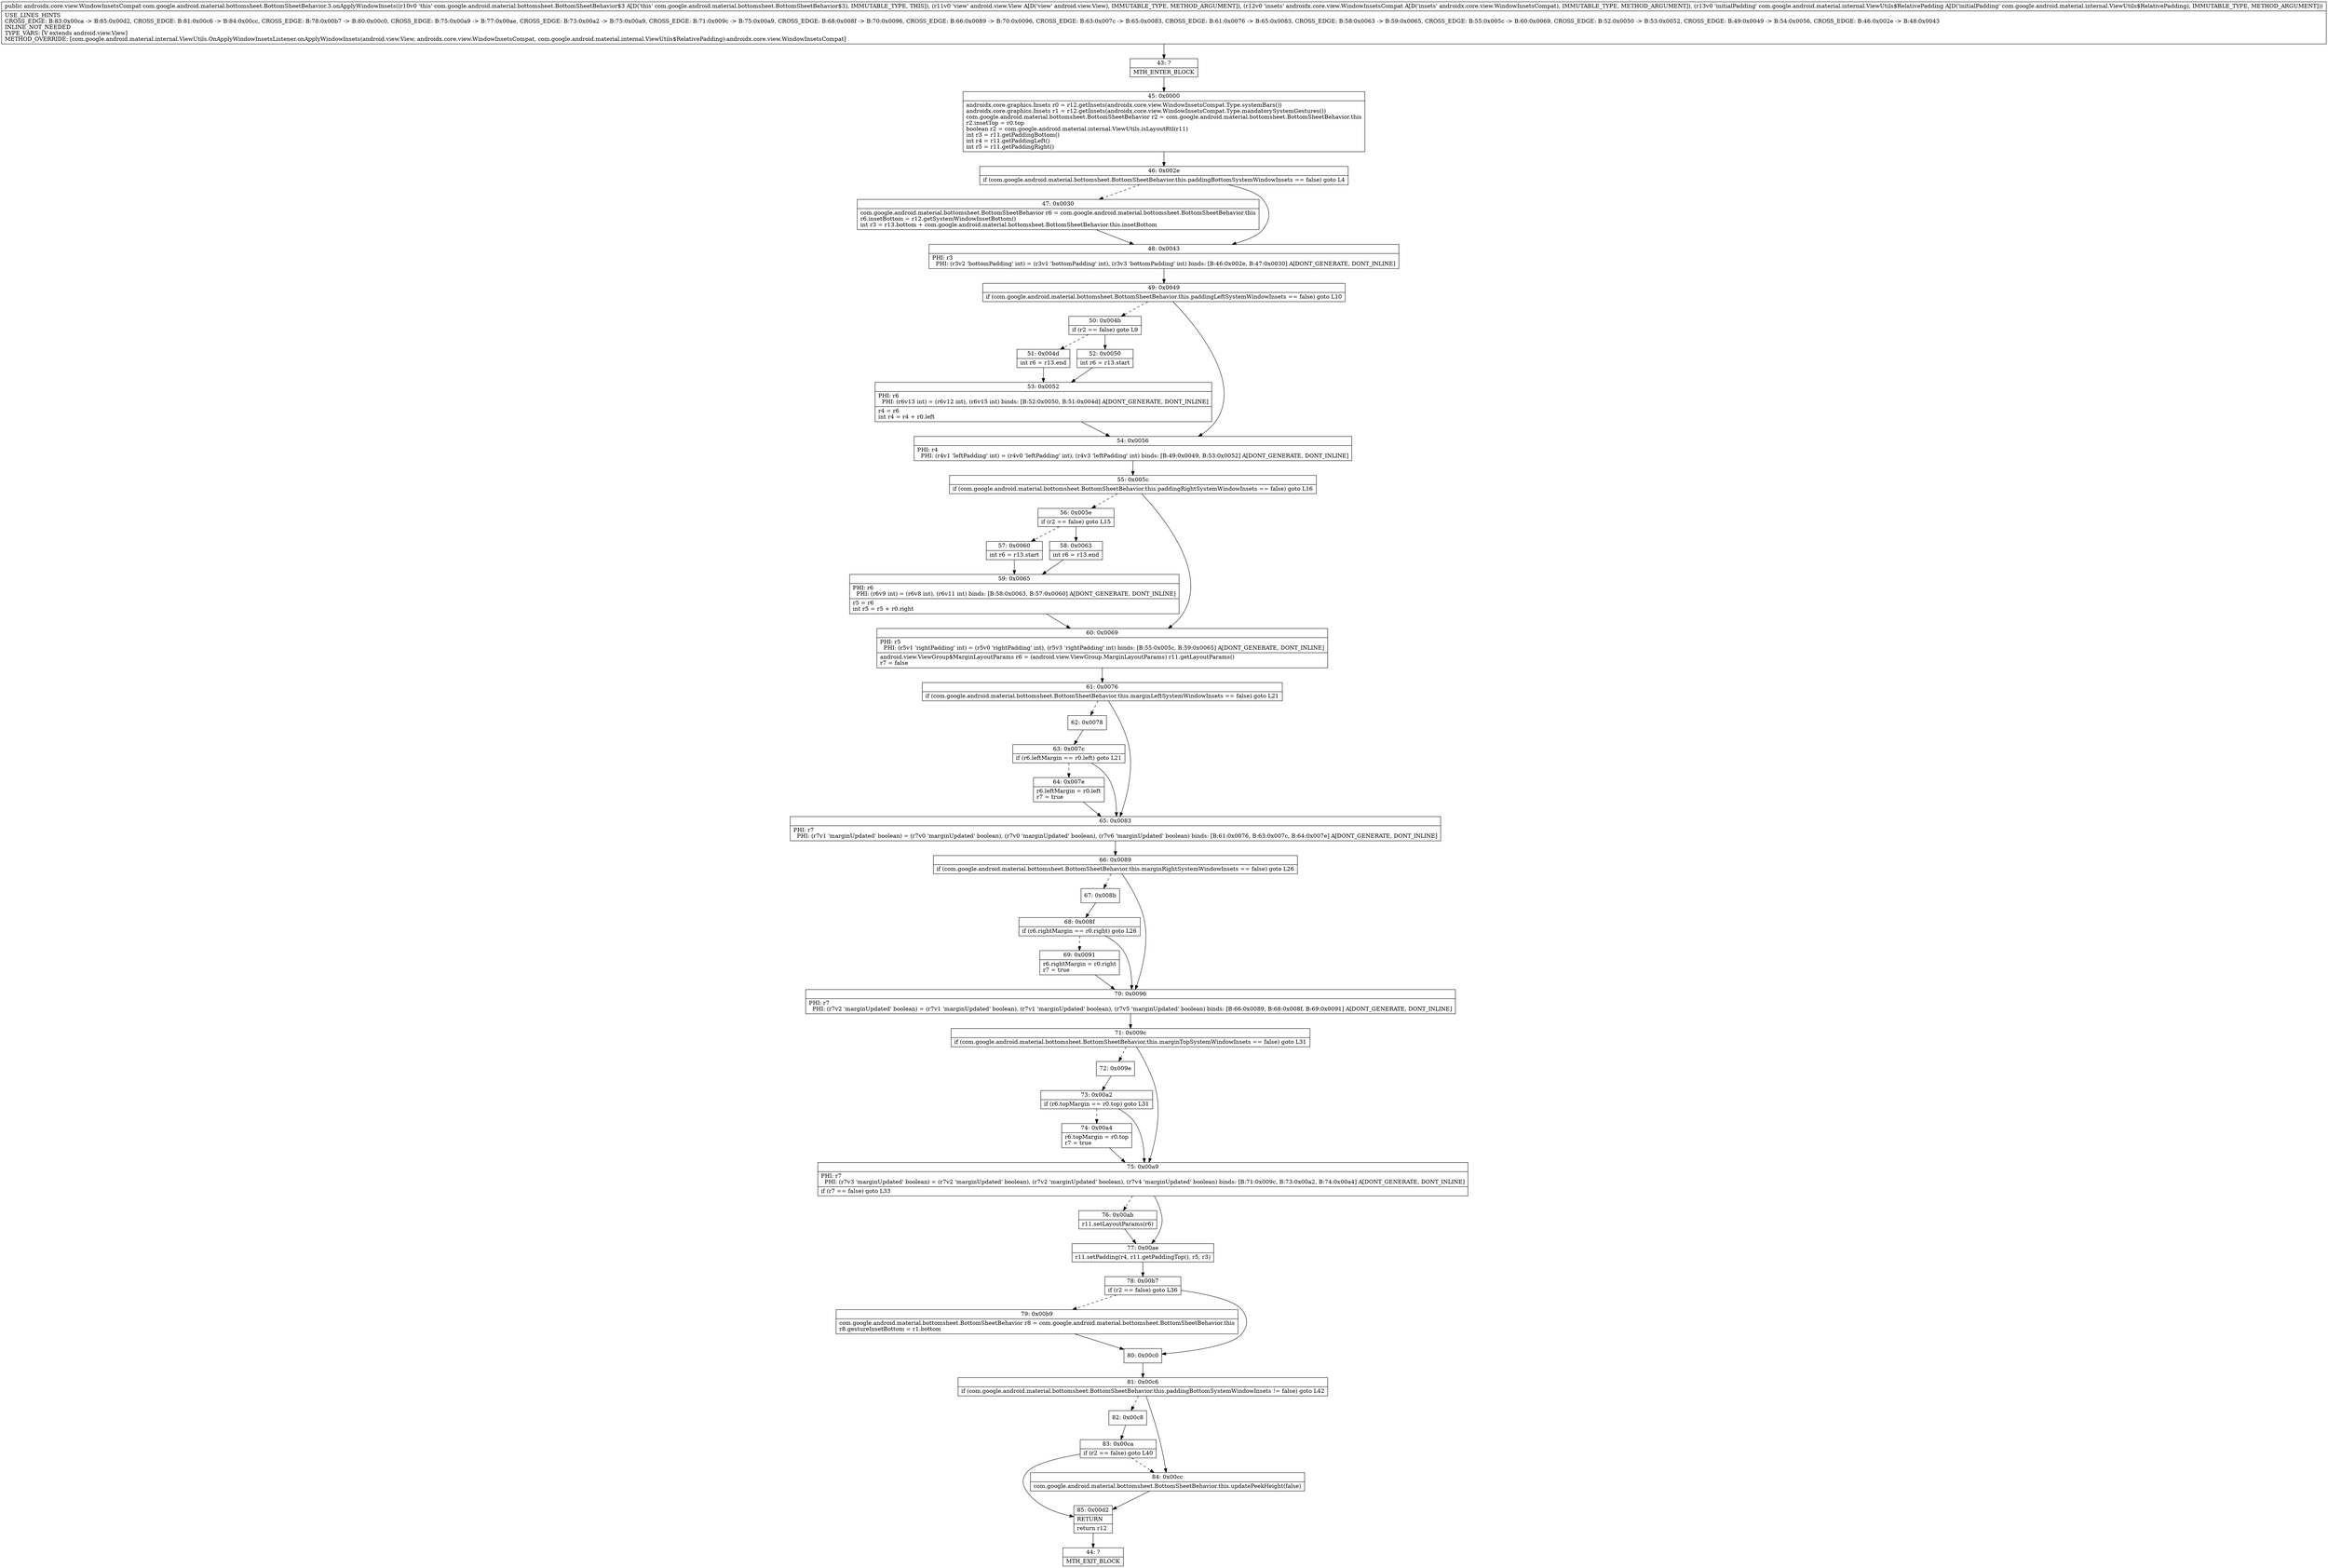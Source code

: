 digraph "CFG forcom.google.android.material.bottomsheet.BottomSheetBehavior.3.onApplyWindowInsets(Landroid\/view\/View;Landroidx\/core\/view\/WindowInsetsCompat;Lcom\/google\/android\/material\/internal\/ViewUtils$RelativePadding;)Landroidx\/core\/view\/WindowInsetsCompat;" {
Node_43 [shape=record,label="{43\:\ ?|MTH_ENTER_BLOCK\l}"];
Node_45 [shape=record,label="{45\:\ 0x0000|androidx.core.graphics.Insets r0 = r12.getInsets(androidx.core.view.WindowInsetsCompat.Type.systemBars())\landroidx.core.graphics.Insets r1 = r12.getInsets(androidx.core.view.WindowInsetsCompat.Type.mandatorySystemGestures())\lcom.google.android.material.bottomsheet.BottomSheetBehavior r2 = com.google.android.material.bottomsheet.BottomSheetBehavior.this\lr2.insetTop = r0.top\lboolean r2 = com.google.android.material.internal.ViewUtils.isLayoutRtl(r11)\lint r3 = r11.getPaddingBottom()\lint r4 = r11.getPaddingLeft()\lint r5 = r11.getPaddingRight()\l}"];
Node_46 [shape=record,label="{46\:\ 0x002e|if (com.google.android.material.bottomsheet.BottomSheetBehavior.this.paddingBottomSystemWindowInsets == false) goto L4\l}"];
Node_47 [shape=record,label="{47\:\ 0x0030|com.google.android.material.bottomsheet.BottomSheetBehavior r6 = com.google.android.material.bottomsheet.BottomSheetBehavior.this\lr6.insetBottom = r12.getSystemWindowInsetBottom()\lint r3 = r13.bottom + com.google.android.material.bottomsheet.BottomSheetBehavior.this.insetBottom\l}"];
Node_48 [shape=record,label="{48\:\ 0x0043|PHI: r3 \l  PHI: (r3v2 'bottomPadding' int) = (r3v1 'bottomPadding' int), (r3v3 'bottomPadding' int) binds: [B:46:0x002e, B:47:0x0030] A[DONT_GENERATE, DONT_INLINE]\l}"];
Node_49 [shape=record,label="{49\:\ 0x0049|if (com.google.android.material.bottomsheet.BottomSheetBehavior.this.paddingLeftSystemWindowInsets == false) goto L10\l}"];
Node_50 [shape=record,label="{50\:\ 0x004b|if (r2 == false) goto L9\l}"];
Node_51 [shape=record,label="{51\:\ 0x004d|int r6 = r13.end\l}"];
Node_53 [shape=record,label="{53\:\ 0x0052|PHI: r6 \l  PHI: (r6v13 int) = (r6v12 int), (r6v15 int) binds: [B:52:0x0050, B:51:0x004d] A[DONT_GENERATE, DONT_INLINE]\l|r4 = r6\lint r4 = r4 + r0.left\l}"];
Node_52 [shape=record,label="{52\:\ 0x0050|int r6 = r13.start\l}"];
Node_54 [shape=record,label="{54\:\ 0x0056|PHI: r4 \l  PHI: (r4v1 'leftPadding' int) = (r4v0 'leftPadding' int), (r4v3 'leftPadding' int) binds: [B:49:0x0049, B:53:0x0052] A[DONT_GENERATE, DONT_INLINE]\l}"];
Node_55 [shape=record,label="{55\:\ 0x005c|if (com.google.android.material.bottomsheet.BottomSheetBehavior.this.paddingRightSystemWindowInsets == false) goto L16\l}"];
Node_56 [shape=record,label="{56\:\ 0x005e|if (r2 == false) goto L15\l}"];
Node_57 [shape=record,label="{57\:\ 0x0060|int r6 = r13.start\l}"];
Node_59 [shape=record,label="{59\:\ 0x0065|PHI: r6 \l  PHI: (r6v9 int) = (r6v8 int), (r6v11 int) binds: [B:58:0x0063, B:57:0x0060] A[DONT_GENERATE, DONT_INLINE]\l|r5 = r6\lint r5 = r5 + r0.right\l}"];
Node_58 [shape=record,label="{58\:\ 0x0063|int r6 = r13.end\l}"];
Node_60 [shape=record,label="{60\:\ 0x0069|PHI: r5 \l  PHI: (r5v1 'rightPadding' int) = (r5v0 'rightPadding' int), (r5v3 'rightPadding' int) binds: [B:55:0x005c, B:59:0x0065] A[DONT_GENERATE, DONT_INLINE]\l|android.view.ViewGroup$MarginLayoutParams r6 = (android.view.ViewGroup.MarginLayoutParams) r11.getLayoutParams()\lr7 = false\l}"];
Node_61 [shape=record,label="{61\:\ 0x0076|if (com.google.android.material.bottomsheet.BottomSheetBehavior.this.marginLeftSystemWindowInsets == false) goto L21\l}"];
Node_62 [shape=record,label="{62\:\ 0x0078}"];
Node_63 [shape=record,label="{63\:\ 0x007c|if (r6.leftMargin == r0.left) goto L21\l}"];
Node_64 [shape=record,label="{64\:\ 0x007e|r6.leftMargin = r0.left\lr7 = true\l}"];
Node_65 [shape=record,label="{65\:\ 0x0083|PHI: r7 \l  PHI: (r7v1 'marginUpdated' boolean) = (r7v0 'marginUpdated' boolean), (r7v0 'marginUpdated' boolean), (r7v6 'marginUpdated' boolean) binds: [B:61:0x0076, B:63:0x007c, B:64:0x007e] A[DONT_GENERATE, DONT_INLINE]\l}"];
Node_66 [shape=record,label="{66\:\ 0x0089|if (com.google.android.material.bottomsheet.BottomSheetBehavior.this.marginRightSystemWindowInsets == false) goto L26\l}"];
Node_67 [shape=record,label="{67\:\ 0x008b}"];
Node_68 [shape=record,label="{68\:\ 0x008f|if (r6.rightMargin == r0.right) goto L26\l}"];
Node_69 [shape=record,label="{69\:\ 0x0091|r6.rightMargin = r0.right\lr7 = true\l}"];
Node_70 [shape=record,label="{70\:\ 0x0096|PHI: r7 \l  PHI: (r7v2 'marginUpdated' boolean) = (r7v1 'marginUpdated' boolean), (r7v1 'marginUpdated' boolean), (r7v5 'marginUpdated' boolean) binds: [B:66:0x0089, B:68:0x008f, B:69:0x0091] A[DONT_GENERATE, DONT_INLINE]\l}"];
Node_71 [shape=record,label="{71\:\ 0x009c|if (com.google.android.material.bottomsheet.BottomSheetBehavior.this.marginTopSystemWindowInsets == false) goto L31\l}"];
Node_72 [shape=record,label="{72\:\ 0x009e}"];
Node_73 [shape=record,label="{73\:\ 0x00a2|if (r6.topMargin == r0.top) goto L31\l}"];
Node_74 [shape=record,label="{74\:\ 0x00a4|r6.topMargin = r0.top\lr7 = true\l}"];
Node_75 [shape=record,label="{75\:\ 0x00a9|PHI: r7 \l  PHI: (r7v3 'marginUpdated' boolean) = (r7v2 'marginUpdated' boolean), (r7v2 'marginUpdated' boolean), (r7v4 'marginUpdated' boolean) binds: [B:71:0x009c, B:73:0x00a2, B:74:0x00a4] A[DONT_GENERATE, DONT_INLINE]\l|if (r7 == false) goto L33\l}"];
Node_76 [shape=record,label="{76\:\ 0x00ab|r11.setLayoutParams(r6)\l}"];
Node_77 [shape=record,label="{77\:\ 0x00ae|r11.setPadding(r4, r11.getPaddingTop(), r5, r3)\l}"];
Node_78 [shape=record,label="{78\:\ 0x00b7|if (r2 == false) goto L36\l}"];
Node_79 [shape=record,label="{79\:\ 0x00b9|com.google.android.material.bottomsheet.BottomSheetBehavior r8 = com.google.android.material.bottomsheet.BottomSheetBehavior.this\lr8.gestureInsetBottom = r1.bottom\l}"];
Node_80 [shape=record,label="{80\:\ 0x00c0}"];
Node_81 [shape=record,label="{81\:\ 0x00c6|if (com.google.android.material.bottomsheet.BottomSheetBehavior.this.paddingBottomSystemWindowInsets != false) goto L42\l}"];
Node_82 [shape=record,label="{82\:\ 0x00c8}"];
Node_83 [shape=record,label="{83\:\ 0x00ca|if (r2 == false) goto L40\l}"];
Node_85 [shape=record,label="{85\:\ 0x00d2|RETURN\l|return r12\l}"];
Node_44 [shape=record,label="{44\:\ ?|MTH_EXIT_BLOCK\l}"];
Node_84 [shape=record,label="{84\:\ 0x00cc|com.google.android.material.bottomsheet.BottomSheetBehavior.this.updatePeekHeight(false)\l}"];
MethodNode[shape=record,label="{public androidx.core.view.WindowInsetsCompat com.google.android.material.bottomsheet.BottomSheetBehavior.3.onApplyWindowInsets((r10v0 'this' com.google.android.material.bottomsheet.BottomSheetBehavior$3 A[D('this' com.google.android.material.bottomsheet.BottomSheetBehavior$3), IMMUTABLE_TYPE, THIS]), (r11v0 'view' android.view.View A[D('view' android.view.View), IMMUTABLE_TYPE, METHOD_ARGUMENT]), (r12v0 'insets' androidx.core.view.WindowInsetsCompat A[D('insets' androidx.core.view.WindowInsetsCompat), IMMUTABLE_TYPE, METHOD_ARGUMENT]), (r13v0 'initialPadding' com.google.android.material.internal.ViewUtils$RelativePadding A[D('initialPadding' com.google.android.material.internal.ViewUtils$RelativePadding), IMMUTABLE_TYPE, METHOD_ARGUMENT]))  | USE_LINES_HINTS\lCROSS_EDGE: B:83:0x00ca \-\> B:85:0x00d2, CROSS_EDGE: B:81:0x00c6 \-\> B:84:0x00cc, CROSS_EDGE: B:78:0x00b7 \-\> B:80:0x00c0, CROSS_EDGE: B:75:0x00a9 \-\> B:77:0x00ae, CROSS_EDGE: B:73:0x00a2 \-\> B:75:0x00a9, CROSS_EDGE: B:71:0x009c \-\> B:75:0x00a9, CROSS_EDGE: B:68:0x008f \-\> B:70:0x0096, CROSS_EDGE: B:66:0x0089 \-\> B:70:0x0096, CROSS_EDGE: B:63:0x007c \-\> B:65:0x0083, CROSS_EDGE: B:61:0x0076 \-\> B:65:0x0083, CROSS_EDGE: B:58:0x0063 \-\> B:59:0x0065, CROSS_EDGE: B:55:0x005c \-\> B:60:0x0069, CROSS_EDGE: B:52:0x0050 \-\> B:53:0x0052, CROSS_EDGE: B:49:0x0049 \-\> B:54:0x0056, CROSS_EDGE: B:46:0x002e \-\> B:48:0x0043\lINLINE_NOT_NEEDED\lTYPE_VARS: [V extends android.view.View]\lMETHOD_OVERRIDE: [com.google.android.material.internal.ViewUtils.OnApplyWindowInsetsListener.onApplyWindowInsets(android.view.View, androidx.core.view.WindowInsetsCompat, com.google.android.material.internal.ViewUtils$RelativePadding):androidx.core.view.WindowInsetsCompat]\l}"];
MethodNode -> Node_43;Node_43 -> Node_45;
Node_45 -> Node_46;
Node_46 -> Node_47[style=dashed];
Node_46 -> Node_48;
Node_47 -> Node_48;
Node_48 -> Node_49;
Node_49 -> Node_50[style=dashed];
Node_49 -> Node_54;
Node_50 -> Node_51[style=dashed];
Node_50 -> Node_52;
Node_51 -> Node_53;
Node_53 -> Node_54;
Node_52 -> Node_53;
Node_54 -> Node_55;
Node_55 -> Node_56[style=dashed];
Node_55 -> Node_60;
Node_56 -> Node_57[style=dashed];
Node_56 -> Node_58;
Node_57 -> Node_59;
Node_59 -> Node_60;
Node_58 -> Node_59;
Node_60 -> Node_61;
Node_61 -> Node_62[style=dashed];
Node_61 -> Node_65;
Node_62 -> Node_63;
Node_63 -> Node_64[style=dashed];
Node_63 -> Node_65;
Node_64 -> Node_65;
Node_65 -> Node_66;
Node_66 -> Node_67[style=dashed];
Node_66 -> Node_70;
Node_67 -> Node_68;
Node_68 -> Node_69[style=dashed];
Node_68 -> Node_70;
Node_69 -> Node_70;
Node_70 -> Node_71;
Node_71 -> Node_72[style=dashed];
Node_71 -> Node_75;
Node_72 -> Node_73;
Node_73 -> Node_74[style=dashed];
Node_73 -> Node_75;
Node_74 -> Node_75;
Node_75 -> Node_76[style=dashed];
Node_75 -> Node_77;
Node_76 -> Node_77;
Node_77 -> Node_78;
Node_78 -> Node_79[style=dashed];
Node_78 -> Node_80;
Node_79 -> Node_80;
Node_80 -> Node_81;
Node_81 -> Node_82[style=dashed];
Node_81 -> Node_84;
Node_82 -> Node_83;
Node_83 -> Node_84[style=dashed];
Node_83 -> Node_85;
Node_85 -> Node_44;
Node_84 -> Node_85;
}

